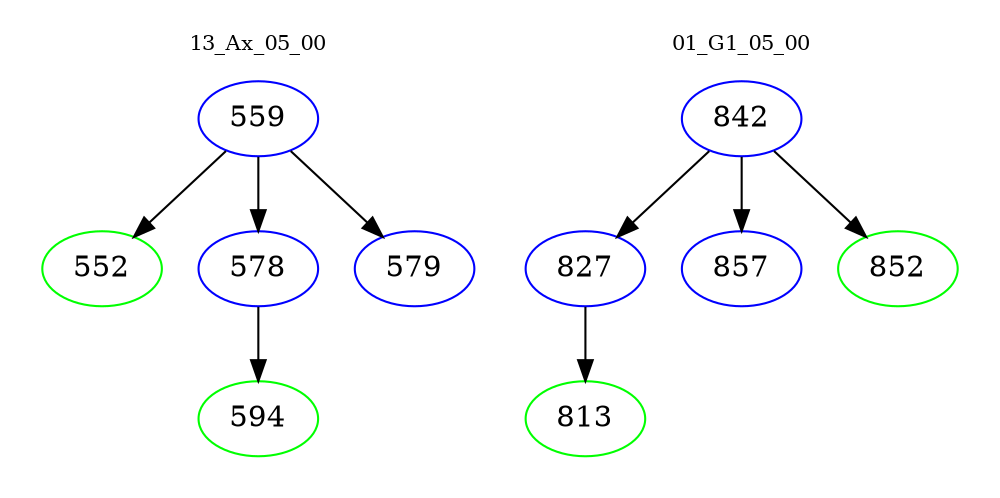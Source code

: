 digraph{
subgraph cluster_0 {
color = white
label = "13_Ax_05_00";
fontsize=10;
T0_559 [label="559", color="blue"]
T0_559 -> T0_552 [color="black"]
T0_552 [label="552", color="green"]
T0_559 -> T0_578 [color="black"]
T0_578 [label="578", color="blue"]
T0_578 -> T0_594 [color="black"]
T0_594 [label="594", color="green"]
T0_559 -> T0_579 [color="black"]
T0_579 [label="579", color="blue"]
}
subgraph cluster_1 {
color = white
label = "01_G1_05_00";
fontsize=10;
T1_842 [label="842", color="blue"]
T1_842 -> T1_827 [color="black"]
T1_827 [label="827", color="blue"]
T1_827 -> T1_813 [color="black"]
T1_813 [label="813", color="green"]
T1_842 -> T1_857 [color="black"]
T1_857 [label="857", color="blue"]
T1_842 -> T1_852 [color="black"]
T1_852 [label="852", color="green"]
}
}
